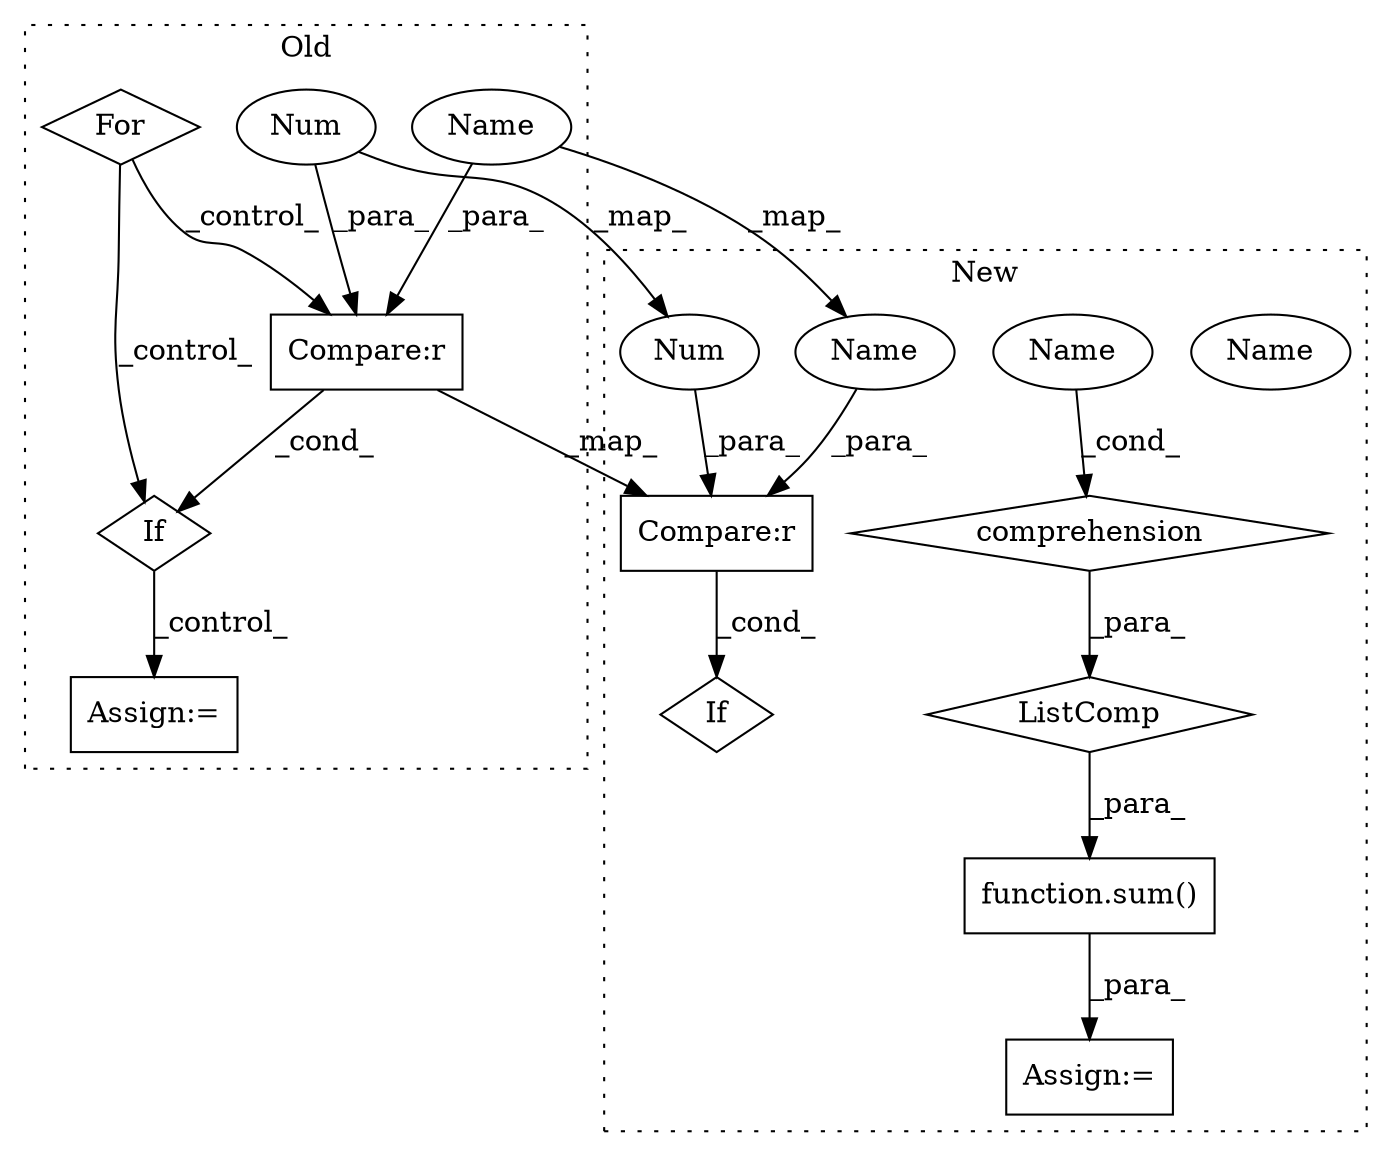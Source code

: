 digraph G {
subgraph cluster0 {
1 [label="If" a="96" s="165,173" l="3,18" shape="diamond"];
5 [label="Assign:=" a="68" s="195" l="2" shape="box"];
6 [label="For" a="107" s="132,151" l="4,14" shape="diamond"];
9 [label="Compare:r" a="40" s="168" l="5" shape="box"];
12 [label="Num" a="76" s="171" l="1" shape="ellipse"];
16 [label="Name" a="87" s="169" l="1" shape="ellipse"];
label = "Old";
style="dotted";
}
subgraph cluster1 {
2 [label="ListComp" a="106" s="143" l="30" shape="diamond"];
3 [label="comprehension" a="45" s="146" l="3" shape="diamond"];
4 [label="Assign:=" a="68" s="136" l="3" shape="box"];
7 [label="function.sum()" a="75" s="139,173" l="4,1" shape="box"];
8 [label="Compare:r" a="40" s="169" l="3" shape="box"];
10 [label="If" a="96" s="169" l="3" shape="diamond"];
11 [label="Name" a="87" s="144" l="1" shape="ellipse"];
13 [label="Num" a="76" s="171" l="1" shape="ellipse"];
14 [label="Name" a="87" s="144" l="1" shape="ellipse"];
15 [label="Name" a="87" s="169" l="1" shape="ellipse"];
label = "New";
style="dotted";
}
1 -> 5 [label="_control_"];
2 -> 7 [label="_para_"];
3 -> 2 [label="_para_"];
6 -> 1 [label="_control_"];
6 -> 9 [label="_control_"];
7 -> 4 [label="_para_"];
8 -> 10 [label="_cond_"];
9 -> 1 [label="_cond_"];
9 -> 8 [label="_map_"];
12 -> 9 [label="_para_"];
12 -> 13 [label="_map_"];
13 -> 8 [label="_para_"];
14 -> 3 [label="_cond_"];
15 -> 8 [label="_para_"];
16 -> 9 [label="_para_"];
16 -> 15 [label="_map_"];
}